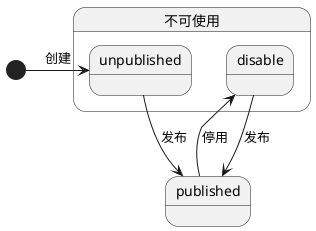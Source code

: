 @startuml
@startuml
state 不可使用 {
  state unpublished {
  }
  state disable {
  }
}

state published {
}

[*] -> unpublished : 创建
unpublished --> published : 发布
disable --> published : 发布
published --> disable : 停用
@enduml

@enduml